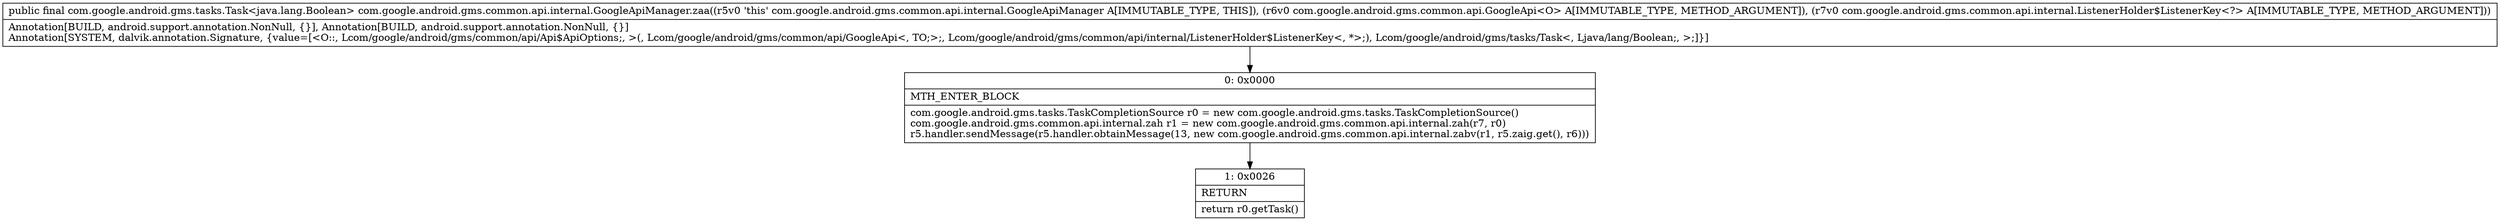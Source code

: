 digraph "CFG forcom.google.android.gms.common.api.internal.GoogleApiManager.zaa(Lcom\/google\/android\/gms\/common\/api\/GoogleApi;Lcom\/google\/android\/gms\/common\/api\/internal\/ListenerHolder$ListenerKey;)Lcom\/google\/android\/gms\/tasks\/Task;" {
Node_0 [shape=record,label="{0\:\ 0x0000|MTH_ENTER_BLOCK\l|com.google.android.gms.tasks.TaskCompletionSource r0 = new com.google.android.gms.tasks.TaskCompletionSource()\lcom.google.android.gms.common.api.internal.zah r1 = new com.google.android.gms.common.api.internal.zah(r7, r0)\lr5.handler.sendMessage(r5.handler.obtainMessage(13, new com.google.android.gms.common.api.internal.zabv(r1, r5.zaig.get(), r6)))\l}"];
Node_1 [shape=record,label="{1\:\ 0x0026|RETURN\l|return r0.getTask()\l}"];
MethodNode[shape=record,label="{public final com.google.android.gms.tasks.Task\<java.lang.Boolean\> com.google.android.gms.common.api.internal.GoogleApiManager.zaa((r5v0 'this' com.google.android.gms.common.api.internal.GoogleApiManager A[IMMUTABLE_TYPE, THIS]), (r6v0 com.google.android.gms.common.api.GoogleApi\<O\> A[IMMUTABLE_TYPE, METHOD_ARGUMENT]), (r7v0 com.google.android.gms.common.api.internal.ListenerHolder$ListenerKey\<?\> A[IMMUTABLE_TYPE, METHOD_ARGUMENT]))  | Annotation[BUILD, android.support.annotation.NonNull, \{\}], Annotation[BUILD, android.support.annotation.NonNull, \{\}]\lAnnotation[SYSTEM, dalvik.annotation.Signature, \{value=[\<O::, Lcom\/google\/android\/gms\/common\/api\/Api$ApiOptions;, \>(, Lcom\/google\/android\/gms\/common\/api\/GoogleApi\<, TO;\>;, Lcom\/google\/android\/gms\/common\/api\/internal\/ListenerHolder$ListenerKey\<, *\>;), Lcom\/google\/android\/gms\/tasks\/Task\<, Ljava\/lang\/Boolean;, \>;]\}]\l}"];
MethodNode -> Node_0;
Node_0 -> Node_1;
}

